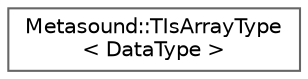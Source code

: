 digraph "Graphical Class Hierarchy"
{
 // INTERACTIVE_SVG=YES
 // LATEX_PDF_SIZE
  bgcolor="transparent";
  edge [fontname=Helvetica,fontsize=10,labelfontname=Helvetica,labelfontsize=10];
  node [fontname=Helvetica,fontsize=10,shape=box,height=0.2,width=0.4];
  rankdir="LR";
  Node0 [id="Node000000",label="Metasound::TIsArrayType\l\< DataType \>",height=0.2,width=0.4,color="grey40", fillcolor="white", style="filled",URL="$dd/d06/structMetasound_1_1TIsArrayType.html",tooltip=" "];
}
